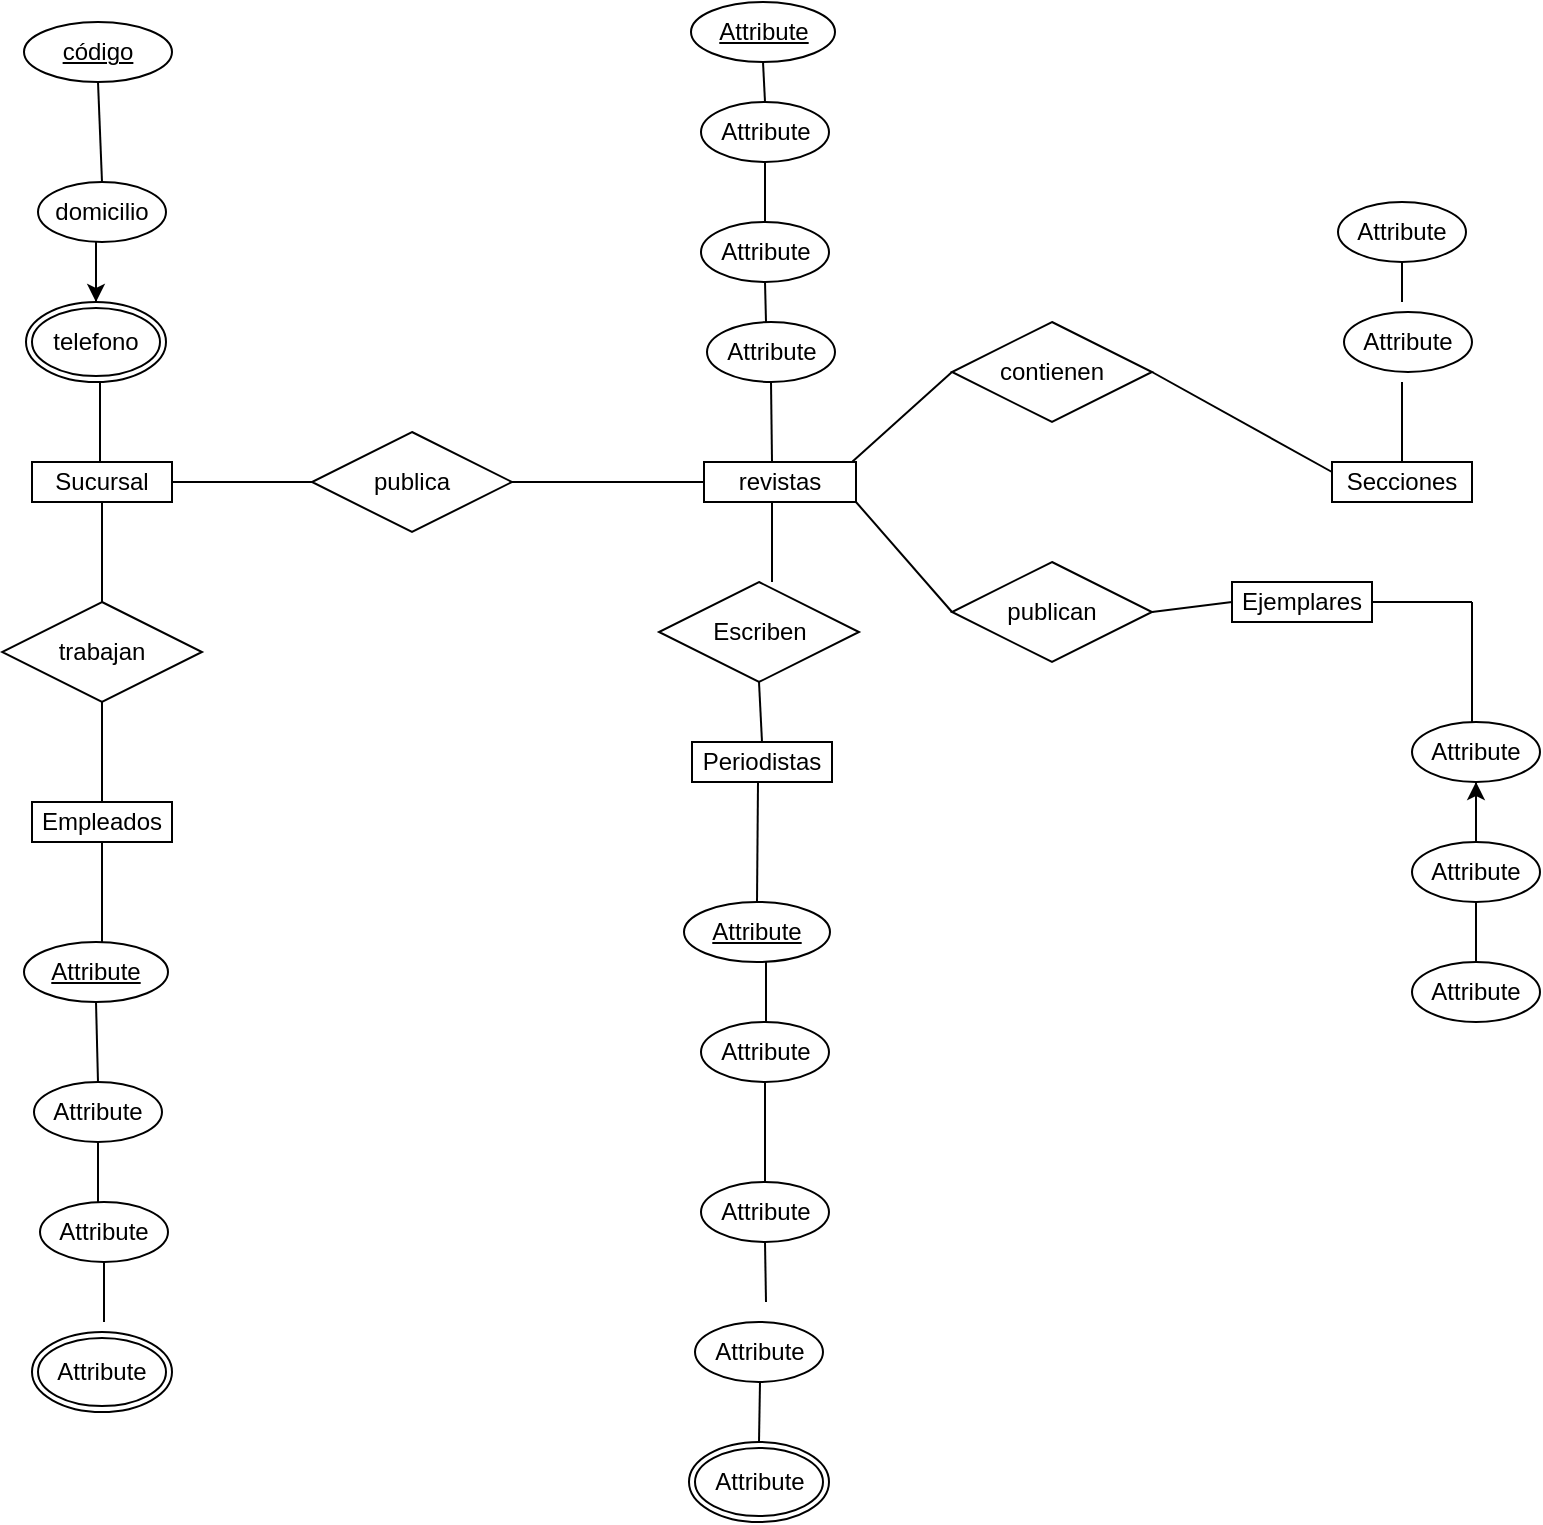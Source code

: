 <mxfile version="20.3.3" type="github">
  <diagram id="-754CRDmmrqLhKDpHSzI" name="Página-1">
    <mxGraphModel dx="1422" dy="794" grid="1" gridSize="10" guides="1" tooltips="1" connect="1" arrows="1" fold="1" page="1" pageScale="1" pageWidth="827" pageHeight="1169" math="0" shadow="0">
      <root>
        <mxCell id="0" />
        <mxCell id="1" parent="0" />
        <mxCell id="MVwELo5M9uHQ74ppUU-r-1" value="Sucursal" style="whiteSpace=wrap;html=1;align=center;" vertex="1" parent="1">
          <mxGeometry x="40" y="260" width="70" height="20" as="geometry" />
        </mxCell>
        <mxCell id="MVwELo5M9uHQ74ppUU-r-2" value="revistas" style="whiteSpace=wrap;html=1;align=center;" vertex="1" parent="1">
          <mxGeometry x="376" y="260" width="76" height="20" as="geometry" />
        </mxCell>
        <mxCell id="MVwELo5M9uHQ74ppUU-r-3" value="Ejemplares" style="whiteSpace=wrap;html=1;align=center;" vertex="1" parent="1">
          <mxGeometry x="640" y="320" width="70" height="20" as="geometry" />
        </mxCell>
        <mxCell id="MVwELo5M9uHQ74ppUU-r-4" value="Secciones" style="whiteSpace=wrap;html=1;align=center;" vertex="1" parent="1">
          <mxGeometry x="690" y="260" width="70" height="20" as="geometry" />
        </mxCell>
        <mxCell id="MVwELo5M9uHQ74ppUU-r-5" value="Periodistas" style="whiteSpace=wrap;html=1;align=center;" vertex="1" parent="1">
          <mxGeometry x="370" y="400" width="70" height="20" as="geometry" />
        </mxCell>
        <mxCell id="MVwELo5M9uHQ74ppUU-r-6" value="Empleados" style="whiteSpace=wrap;html=1;align=center;" vertex="1" parent="1">
          <mxGeometry x="40" y="430" width="70" height="20" as="geometry" />
        </mxCell>
        <mxCell id="MVwELo5M9uHQ74ppUU-r-7" value="Attribute" style="ellipse;whiteSpace=wrap;html=1;align=center;" vertex="1" parent="1">
          <mxGeometry x="374.5" y="540" width="64" height="30" as="geometry" />
        </mxCell>
        <mxCell id="MVwELo5M9uHQ74ppUU-r-8" value="Attribute" style="ellipse;whiteSpace=wrap;html=1;align=center;" vertex="1" parent="1">
          <mxGeometry x="374.5" y="620" width="64" height="30" as="geometry" />
        </mxCell>
        <mxCell id="MVwELo5M9uHQ74ppUU-r-9" value="Attribute" style="ellipse;whiteSpace=wrap;html=1;align=center;" vertex="1" parent="1">
          <mxGeometry x="371.5" y="690" width="64" height="30" as="geometry" />
        </mxCell>
        <mxCell id="MVwELo5M9uHQ74ppUU-r-86" value="" style="edgeStyle=orthogonalEdgeStyle;rounded=0;orthogonalLoop=1;jettySize=auto;html=1;" edge="1" parent="1" source="MVwELo5M9uHQ74ppUU-r-10" target="MVwELo5M9uHQ74ppUU-r-12">
          <mxGeometry relative="1" as="geometry" />
        </mxCell>
        <mxCell id="MVwELo5M9uHQ74ppUU-r-10" value="Attribute" style="ellipse;whiteSpace=wrap;html=1;align=center;" vertex="1" parent="1">
          <mxGeometry x="730" y="510" width="64" height="30" as="geometry" />
        </mxCell>
        <mxCell id="MVwELo5M9uHQ74ppUU-r-11" value="Attribute" style="ellipse;whiteSpace=wrap;html=1;align=center;" vertex="1" parent="1">
          <mxGeometry x="730" y="450" width="64" height="30" as="geometry" />
        </mxCell>
        <mxCell id="MVwELo5M9uHQ74ppUU-r-12" value="Attribute" style="ellipse;whiteSpace=wrap;html=1;align=center;" vertex="1" parent="1">
          <mxGeometry x="730" y="390" width="64" height="30" as="geometry" />
        </mxCell>
        <mxCell id="MVwELo5M9uHQ74ppUU-r-13" value="Attribute" style="ellipse;whiteSpace=wrap;html=1;align=center;" vertex="1" parent="1">
          <mxGeometry x="693" y="130" width="64" height="30" as="geometry" />
        </mxCell>
        <mxCell id="MVwELo5M9uHQ74ppUU-r-14" value="Attribute" style="ellipse;whiteSpace=wrap;html=1;align=center;" vertex="1" parent="1">
          <mxGeometry x="696" y="185" width="64" height="30" as="geometry" />
        </mxCell>
        <mxCell id="MVwELo5M9uHQ74ppUU-r-15" value="Attribute" style="ellipse;whiteSpace=wrap;html=1;align=center;" vertex="1" parent="1">
          <mxGeometry x="374.5" y="80" width="64" height="30" as="geometry" />
        </mxCell>
        <mxCell id="MVwELo5M9uHQ74ppUU-r-16" value="Attribute" style="ellipse;whiteSpace=wrap;html=1;align=center;" vertex="1" parent="1">
          <mxGeometry x="374.5" y="140" width="64" height="30" as="geometry" />
        </mxCell>
        <mxCell id="MVwELo5M9uHQ74ppUU-r-17" value="Attribute" style="ellipse;whiteSpace=wrap;html=1;align=center;" vertex="1" parent="1">
          <mxGeometry x="377.5" y="190" width="64" height="30" as="geometry" />
        </mxCell>
        <mxCell id="MVwELo5M9uHQ74ppUU-r-18" value="domicilio" style="ellipse;whiteSpace=wrap;html=1;align=center;" vertex="1" parent="1">
          <mxGeometry x="43" y="120" width="64" height="30" as="geometry" />
        </mxCell>
        <mxCell id="MVwELo5M9uHQ74ppUU-r-19" value="Attribute" style="ellipse;whiteSpace=wrap;html=1;align=center;" vertex="1" parent="1">
          <mxGeometry x="41" y="570" width="64" height="30" as="geometry" />
        </mxCell>
        <mxCell id="MVwELo5M9uHQ74ppUU-r-22" value="Attribute" style="ellipse;whiteSpace=wrap;html=1;align=center;" vertex="1" parent="1">
          <mxGeometry x="44" y="630" width="64" height="30" as="geometry" />
        </mxCell>
        <mxCell id="MVwELo5M9uHQ74ppUU-r-23" value="Attribute" style="ellipse;whiteSpace=wrap;html=1;align=center;fontStyle=4;" vertex="1" parent="1">
          <mxGeometry x="366" y="480" width="73" height="30" as="geometry" />
        </mxCell>
        <mxCell id="MVwELo5M9uHQ74ppUU-r-25" value="código" style="ellipse;whiteSpace=wrap;html=1;align=center;fontStyle=4;" vertex="1" parent="1">
          <mxGeometry x="36" y="40" width="74" height="30" as="geometry" />
        </mxCell>
        <mxCell id="MVwELo5M9uHQ74ppUU-r-26" value="Attribute" style="ellipse;whiteSpace=wrap;html=1;align=center;fontStyle=4;" vertex="1" parent="1">
          <mxGeometry x="36" y="500" width="72" height="30" as="geometry" />
        </mxCell>
        <mxCell id="MVwELo5M9uHQ74ppUU-r-27" value="Attribute" style="ellipse;whiteSpace=wrap;html=1;align=center;fontStyle=4;" vertex="1" parent="1">
          <mxGeometry x="369.5" y="30" width="72" height="30" as="geometry" />
        </mxCell>
        <mxCell id="MVwELo5M9uHQ74ppUU-r-29" value="Attribute" style="ellipse;shape=doubleEllipse;margin=3;whiteSpace=wrap;html=1;align=center;" vertex="1" parent="1">
          <mxGeometry x="368.5" y="750" width="70" height="40" as="geometry" />
        </mxCell>
        <mxCell id="MVwELo5M9uHQ74ppUU-r-30" value="Attribute" style="ellipse;shape=doubleEllipse;margin=3;whiteSpace=wrap;html=1;align=center;" vertex="1" parent="1">
          <mxGeometry x="40" y="695" width="70" height="40" as="geometry" />
        </mxCell>
        <mxCell id="MVwELo5M9uHQ74ppUU-r-65" style="edgeStyle=orthogonalEdgeStyle;rounded=0;orthogonalLoop=1;jettySize=auto;html=1;" edge="1" parent="1" source="MVwELo5M9uHQ74ppUU-r-31">
          <mxGeometry relative="1" as="geometry">
            <mxPoint x="72" y="180" as="targetPoint" />
          </mxGeometry>
        </mxCell>
        <mxCell id="MVwELo5M9uHQ74ppUU-r-31" value="telefono" style="ellipse;shape=doubleEllipse;margin=3;whiteSpace=wrap;html=1;align=center;" vertex="1" parent="1">
          <mxGeometry x="37" y="180" width="70" height="40" as="geometry" />
        </mxCell>
        <mxCell id="MVwELo5M9uHQ74ppUU-r-35" value="publica" style="shape=rhombus;perimeter=rhombusPerimeter;whiteSpace=wrap;html=1;align=center;" vertex="1" parent="1">
          <mxGeometry x="180" y="245" width="100" height="50" as="geometry" />
        </mxCell>
        <mxCell id="MVwELo5M9uHQ74ppUU-r-36" value="contienen" style="shape=rhombus;perimeter=rhombusPerimeter;whiteSpace=wrap;html=1;align=center;" vertex="1" parent="1">
          <mxGeometry x="500" y="190" width="100" height="50" as="geometry" />
        </mxCell>
        <mxCell id="MVwELo5M9uHQ74ppUU-r-37" value="publican" style="shape=rhombus;perimeter=rhombusPerimeter;whiteSpace=wrap;html=1;align=center;" vertex="1" parent="1">
          <mxGeometry x="500" y="310" width="100" height="50" as="geometry" />
        </mxCell>
        <mxCell id="MVwELo5M9uHQ74ppUU-r-39" value="Escriben" style="shape=rhombus;perimeter=rhombusPerimeter;whiteSpace=wrap;html=1;align=center;" vertex="1" parent="1">
          <mxGeometry x="353.5" y="320" width="100" height="50" as="geometry" />
        </mxCell>
        <mxCell id="MVwELo5M9uHQ74ppUU-r-44" value="trabajan" style="shape=rhombus;perimeter=rhombusPerimeter;whiteSpace=wrap;html=1;align=center;" vertex="1" parent="1">
          <mxGeometry x="25" y="330" width="100" height="50" as="geometry" />
        </mxCell>
        <mxCell id="MVwELo5M9uHQ74ppUU-r-61" value="" style="endArrow=none;html=1;rounded=0;entryX=0.5;entryY=1;entryDx=0;entryDy=0;exitX=0.5;exitY=0;exitDx=0;exitDy=0;" edge="1" parent="1" source="MVwELo5M9uHQ74ppUU-r-18" target="MVwELo5M9uHQ74ppUU-r-25">
          <mxGeometry width="50" height="50" relative="1" as="geometry">
            <mxPoint x="75" y="110" as="sourcePoint" />
            <mxPoint x="80" y="60" as="targetPoint" />
          </mxGeometry>
        </mxCell>
        <mxCell id="MVwELo5M9uHQ74ppUU-r-64" value="" style="endArrow=none;html=1;rounded=0;exitX=0.5;exitY=0;exitDx=0;exitDy=0;" edge="1" parent="1" source="MVwELo5M9uHQ74ppUU-r-31">
          <mxGeometry width="50" height="50" relative="1" as="geometry">
            <mxPoint x="70" y="170" as="sourcePoint" />
            <mxPoint x="72" y="150" as="targetPoint" />
          </mxGeometry>
        </mxCell>
        <mxCell id="MVwELo5M9uHQ74ppUU-r-66" value="" style="endArrow=none;html=1;rounded=0;entryX=0.5;entryY=1;entryDx=0;entryDy=0;" edge="1" parent="1">
          <mxGeometry width="50" height="50" relative="1" as="geometry">
            <mxPoint x="74" y="260" as="sourcePoint" />
            <mxPoint x="74" y="220" as="targetPoint" />
          </mxGeometry>
        </mxCell>
        <mxCell id="MVwELo5M9uHQ74ppUU-r-67" value="" style="endArrow=none;html=1;rounded=0;entryX=0;entryY=0.5;entryDx=0;entryDy=0;exitX=1;exitY=0.5;exitDx=0;exitDy=0;" edge="1" parent="1" source="MVwELo5M9uHQ74ppUU-r-1" target="MVwELo5M9uHQ74ppUU-r-35">
          <mxGeometry width="50" height="50" relative="1" as="geometry">
            <mxPoint x="130" y="270" as="sourcePoint" />
            <mxPoint x="128" y="220" as="targetPoint" />
          </mxGeometry>
        </mxCell>
        <mxCell id="MVwELo5M9uHQ74ppUU-r-68" value="" style="endArrow=none;html=1;rounded=0;entryX=0;entryY=0.5;entryDx=0;entryDy=0;" edge="1" parent="1" target="MVwELo5M9uHQ74ppUU-r-2">
          <mxGeometry width="50" height="50" relative="1" as="geometry">
            <mxPoint x="280" y="270" as="sourcePoint" />
            <mxPoint x="370" y="270" as="targetPoint" />
          </mxGeometry>
        </mxCell>
        <mxCell id="MVwELo5M9uHQ74ppUU-r-69" value="" style="endArrow=none;html=1;rounded=0;entryX=0;entryY=0.5;entryDx=0;entryDy=0;exitX=0.5;exitY=0;exitDx=0;exitDy=0;" edge="1" parent="1" target="MVwELo5M9uHQ74ppUU-r-36">
          <mxGeometry width="50" height="50" relative="1" as="geometry">
            <mxPoint x="450" y="260" as="sourcePoint" />
            <mxPoint x="448" y="210" as="targetPoint" />
          </mxGeometry>
        </mxCell>
        <mxCell id="MVwELo5M9uHQ74ppUU-r-70" value="" style="endArrow=none;html=1;rounded=0;exitX=0.5;exitY=0;exitDx=0;exitDy=0;entryX=0.5;entryY=1;entryDx=0;entryDy=0;" edge="1" parent="1" target="MVwELo5M9uHQ74ppUU-r-17">
          <mxGeometry width="50" height="50" relative="1" as="geometry">
            <mxPoint x="410" y="260" as="sourcePoint" />
            <mxPoint x="410" y="230" as="targetPoint" />
          </mxGeometry>
        </mxCell>
        <mxCell id="MVwELo5M9uHQ74ppUU-r-72" value="" style="endArrow=none;html=1;rounded=0;" edge="1" parent="1">
          <mxGeometry width="50" height="50" relative="1" as="geometry">
            <mxPoint x="410" y="280" as="sourcePoint" />
            <mxPoint x="410" y="320" as="targetPoint" />
          </mxGeometry>
        </mxCell>
        <mxCell id="MVwELo5M9uHQ74ppUU-r-73" value="" style="endArrow=none;html=1;rounded=0;entryX=0;entryY=0.5;entryDx=0;entryDy=0;exitX=1;exitY=1;exitDx=0;exitDy=0;" edge="1" parent="1" source="MVwELo5M9uHQ74ppUU-r-2" target="MVwELo5M9uHQ74ppUU-r-37">
          <mxGeometry width="50" height="50" relative="1" as="geometry">
            <mxPoint x="460" y="350" as="sourcePoint" />
            <mxPoint x="458" y="300" as="targetPoint" />
          </mxGeometry>
        </mxCell>
        <mxCell id="MVwELo5M9uHQ74ppUU-r-74" value="" style="endArrow=none;html=1;rounded=0;entryX=0;entryY=0.25;entryDx=0;entryDy=0;exitX=1;exitY=0.5;exitDx=0;exitDy=0;" edge="1" parent="1" source="MVwELo5M9uHQ74ppUU-r-36" target="MVwELo5M9uHQ74ppUU-r-4">
          <mxGeometry width="50" height="50" relative="1" as="geometry">
            <mxPoint x="630" y="210" as="sourcePoint" />
            <mxPoint x="628" y="160" as="targetPoint" />
          </mxGeometry>
        </mxCell>
        <mxCell id="MVwELo5M9uHQ74ppUU-r-75" value="" style="endArrow=none;html=1;rounded=0;entryX=0;entryY=0.5;entryDx=0;entryDy=0;exitX=1;exitY=0.5;exitDx=0;exitDy=0;" edge="1" parent="1" source="MVwELo5M9uHQ74ppUU-r-37" target="MVwELo5M9uHQ74ppUU-r-3">
          <mxGeometry width="50" height="50" relative="1" as="geometry">
            <mxPoint x="610" y="360" as="sourcePoint" />
            <mxPoint x="608" y="310" as="targetPoint" />
          </mxGeometry>
        </mxCell>
        <mxCell id="MVwELo5M9uHQ74ppUU-r-76" value="" style="endArrow=none;html=1;rounded=0;exitX=0.5;exitY=1;exitDx=0;exitDy=0;" edge="1" parent="1" source="MVwELo5M9uHQ74ppUU-r-13">
          <mxGeometry width="50" height="50" relative="1" as="geometry">
            <mxPoint x="740" y="160" as="sourcePoint" />
            <mxPoint x="725" y="180" as="targetPoint" />
          </mxGeometry>
        </mxCell>
        <mxCell id="MVwELo5M9uHQ74ppUU-r-77" value="" style="endArrow=none;html=1;rounded=0;entryX=0.5;entryY=0;entryDx=0;entryDy=0;" edge="1" parent="1" target="MVwELo5M9uHQ74ppUU-r-4">
          <mxGeometry width="50" height="50" relative="1" as="geometry">
            <mxPoint x="725" y="220" as="sourcePoint" />
            <mxPoint x="738" y="180" as="targetPoint" />
          </mxGeometry>
        </mxCell>
        <mxCell id="MVwELo5M9uHQ74ppUU-r-78" value="" style="endArrow=none;html=1;rounded=0;entryX=1;entryY=0.5;entryDx=0;entryDy=0;" edge="1" parent="1" target="MVwELo5M9uHQ74ppUU-r-3">
          <mxGeometry width="50" height="50" relative="1" as="geometry">
            <mxPoint x="760" y="330" as="sourcePoint" />
            <mxPoint x="798" y="250" as="targetPoint" />
          </mxGeometry>
        </mxCell>
        <mxCell id="MVwELo5M9uHQ74ppUU-r-79" value="" style="endArrow=none;html=1;rounded=0;" edge="1" parent="1">
          <mxGeometry width="50" height="50" relative="1" as="geometry">
            <mxPoint x="760" y="390" as="sourcePoint" />
            <mxPoint x="760" y="330" as="targetPoint" />
          </mxGeometry>
        </mxCell>
        <mxCell id="MVwELo5M9uHQ74ppUU-r-83" value="" style="endArrow=none;html=1;rounded=0;entryX=0.5;entryY=0;entryDx=0;entryDy=0;exitX=0.5;exitY=1;exitDx=0;exitDy=0;" edge="1" parent="1" source="MVwELo5M9uHQ74ppUU-r-12" target="MVwELo5M9uHQ74ppUU-r-11">
          <mxGeometry width="50" height="50" relative="1" as="geometry">
            <mxPoint x="770" y="430" as="sourcePoint" />
            <mxPoint x="768" y="380" as="targetPoint" />
          </mxGeometry>
        </mxCell>
        <mxCell id="MVwELo5M9uHQ74ppUU-r-87" value="" style="endArrow=none;html=1;rounded=0;entryX=0.5;entryY=1;entryDx=0;entryDy=0;exitX=0.5;exitY=0;exitDx=0;exitDy=0;" edge="1" parent="1" source="MVwELo5M9uHQ74ppUU-r-5" target="MVwELo5M9uHQ74ppUU-r-39">
          <mxGeometry width="50" height="50" relative="1" as="geometry">
            <mxPoint x="404" y="390" as="sourcePoint" />
            <mxPoint x="418" y="340" as="targetPoint" />
          </mxGeometry>
        </mxCell>
        <mxCell id="MVwELo5M9uHQ74ppUU-r-88" value="" style="endArrow=none;html=1;rounded=0;entryX=0.5;entryY=0;entryDx=0;entryDy=0;" edge="1" parent="1" target="MVwELo5M9uHQ74ppUU-r-23">
          <mxGeometry width="50" height="50" relative="1" as="geometry">
            <mxPoint x="403" y="420" as="sourcePoint" />
            <mxPoint x="398" y="380" as="targetPoint" />
          </mxGeometry>
        </mxCell>
        <mxCell id="MVwELo5M9uHQ74ppUU-r-92" value="" style="endArrow=none;html=1;rounded=0;entryX=0.5;entryY=0;entryDx=0;entryDy=0;exitX=0.5;exitY=1;exitDx=0;exitDy=0;" edge="1" parent="1" source="MVwELo5M9uHQ74ppUU-r-7" target="MVwELo5M9uHQ74ppUU-r-8">
          <mxGeometry width="50" height="50" relative="1" as="geometry">
            <mxPoint x="420" y="590" as="sourcePoint" />
            <mxPoint x="418" y="540" as="targetPoint" />
          </mxGeometry>
        </mxCell>
        <mxCell id="MVwELo5M9uHQ74ppUU-r-95" value="" style="endArrow=none;html=1;rounded=0;exitX=0.5;exitY=0;exitDx=0;exitDy=0;" edge="1" parent="1" source="MVwELo5M9uHQ74ppUU-r-29">
          <mxGeometry width="50" height="50" relative="1" as="geometry">
            <mxPoint x="400" y="710" as="sourcePoint" />
            <mxPoint x="404" y="720" as="targetPoint" />
          </mxGeometry>
        </mxCell>
        <mxCell id="MVwELo5M9uHQ74ppUU-r-96" value="" style="endArrow=none;html=1;rounded=0;entryX=0.5;entryY=0;entryDx=0;entryDy=0;exitX=0.5;exitY=1;exitDx=0;exitDy=0;" edge="1" parent="1" source="MVwELo5M9uHQ74ppUU-r-1" target="MVwELo5M9uHQ74ppUU-r-44">
          <mxGeometry width="50" height="50" relative="1" as="geometry">
            <mxPoint x="90" y="310" as="sourcePoint" />
            <mxPoint x="88" y="260" as="targetPoint" />
          </mxGeometry>
        </mxCell>
        <mxCell id="MVwELo5M9uHQ74ppUU-r-97" value="" style="endArrow=none;html=1;rounded=0;entryX=0.5;entryY=0;entryDx=0;entryDy=0;exitX=0.5;exitY=1;exitDx=0;exitDy=0;" edge="1" parent="1" source="MVwELo5M9uHQ74ppUU-r-44" target="MVwELo5M9uHQ74ppUU-r-6">
          <mxGeometry width="50" height="50" relative="1" as="geometry">
            <mxPoint x="210" y="370" as="sourcePoint" />
            <mxPoint x="208" y="320" as="targetPoint" />
          </mxGeometry>
        </mxCell>
        <mxCell id="MVwELo5M9uHQ74ppUU-r-98" value="" style="endArrow=none;html=1;rounded=0;exitX=0.5;exitY=1;exitDx=0;exitDy=0;" edge="1" parent="1" source="MVwELo5M9uHQ74ppUU-r-6">
          <mxGeometry width="50" height="50" relative="1" as="geometry">
            <mxPoint x="70" y="460" as="sourcePoint" />
            <mxPoint x="75" y="500" as="targetPoint" />
          </mxGeometry>
        </mxCell>
        <mxCell id="MVwELo5M9uHQ74ppUU-r-99" value="" style="endArrow=none;html=1;rounded=0;entryX=0.5;entryY=0;entryDx=0;entryDy=0;exitX=0.5;exitY=1;exitDx=0;exitDy=0;" edge="1" parent="1" source="MVwELo5M9uHQ74ppUU-r-26" target="MVwELo5M9uHQ74ppUU-r-19">
          <mxGeometry width="50" height="50" relative="1" as="geometry">
            <mxPoint x="60" y="540" as="sourcePoint" />
            <mxPoint x="58" y="490" as="targetPoint" />
          </mxGeometry>
        </mxCell>
        <mxCell id="MVwELo5M9uHQ74ppUU-r-100" value="" style="endArrow=none;html=1;rounded=0;entryX=0.5;entryY=1;entryDx=0;entryDy=0;" edge="1" parent="1" target="MVwELo5M9uHQ74ppUU-r-19">
          <mxGeometry width="50" height="50" relative="1" as="geometry">
            <mxPoint x="73" y="630" as="sourcePoint" />
            <mxPoint x="138" y="560" as="targetPoint" />
          </mxGeometry>
        </mxCell>
        <mxCell id="MVwELo5M9uHQ74ppUU-r-101" value="" style="endArrow=none;html=1;rounded=0;entryX=0.5;entryY=1;entryDx=0;entryDy=0;" edge="1" parent="1" target="MVwELo5M9uHQ74ppUU-r-22">
          <mxGeometry width="50" height="50" relative="1" as="geometry">
            <mxPoint x="76" y="690" as="sourcePoint" />
            <mxPoint x="75" y="670" as="targetPoint" />
          </mxGeometry>
        </mxCell>
        <mxCell id="MVwELo5M9uHQ74ppUU-r-102" value="" style="endArrow=none;html=1;rounded=0;entryX=0.5;entryY=1;entryDx=0;entryDy=0;" edge="1" parent="1" target="MVwELo5M9uHQ74ppUU-r-16">
          <mxGeometry width="50" height="50" relative="1" as="geometry">
            <mxPoint x="407" y="190" as="sourcePoint" />
            <mxPoint x="418" y="130" as="targetPoint" />
          </mxGeometry>
        </mxCell>
        <mxCell id="MVwELo5M9uHQ74ppUU-r-103" value="" style="endArrow=none;html=1;rounded=0;entryX=0.5;entryY=1;entryDx=0;entryDy=0;exitX=0.5;exitY=0;exitDx=0;exitDy=0;" edge="1" parent="1" source="MVwELo5M9uHQ74ppUU-r-16" target="MVwELo5M9uHQ74ppUU-r-15">
          <mxGeometry width="50" height="50" relative="1" as="geometry">
            <mxPoint x="420" y="120" as="sourcePoint" />
            <mxPoint x="418" y="70" as="targetPoint" />
          </mxGeometry>
        </mxCell>
        <mxCell id="MVwELo5M9uHQ74ppUU-r-104" value="" style="endArrow=none;html=1;rounded=0;exitX=0.5;exitY=0;exitDx=0;exitDy=0;entryX=0.5;entryY=1;entryDx=0;entryDy=0;" edge="1" parent="1" source="MVwELo5M9uHQ74ppUU-r-15" target="MVwELo5M9uHQ74ppUU-r-27">
          <mxGeometry width="50" height="50" relative="1" as="geometry">
            <mxPoint x="420" y="70" as="sourcePoint" />
            <mxPoint x="407" y="70" as="targetPoint" />
          </mxGeometry>
        </mxCell>
        <mxCell id="MVwELo5M9uHQ74ppUU-r-112" value="" style="endArrow=none;html=1;rounded=0;" edge="1" parent="1">
          <mxGeometry width="50" height="50" relative="1" as="geometry">
            <mxPoint x="407" y="540" as="sourcePoint" />
            <mxPoint x="407" y="510" as="targetPoint" />
          </mxGeometry>
        </mxCell>
        <mxCell id="MVwELo5M9uHQ74ppUU-r-127" value="" style="endArrow=none;html=1;rounded=0;exitX=0.5;exitY=1;exitDx=0;exitDy=0;" edge="1" parent="1" source="MVwELo5M9uHQ74ppUU-r-8">
          <mxGeometry width="50" height="50" relative="1" as="geometry">
            <mxPoint x="420" y="660" as="sourcePoint" />
            <mxPoint x="407" y="680" as="targetPoint" />
          </mxGeometry>
        </mxCell>
      </root>
    </mxGraphModel>
  </diagram>
</mxfile>
